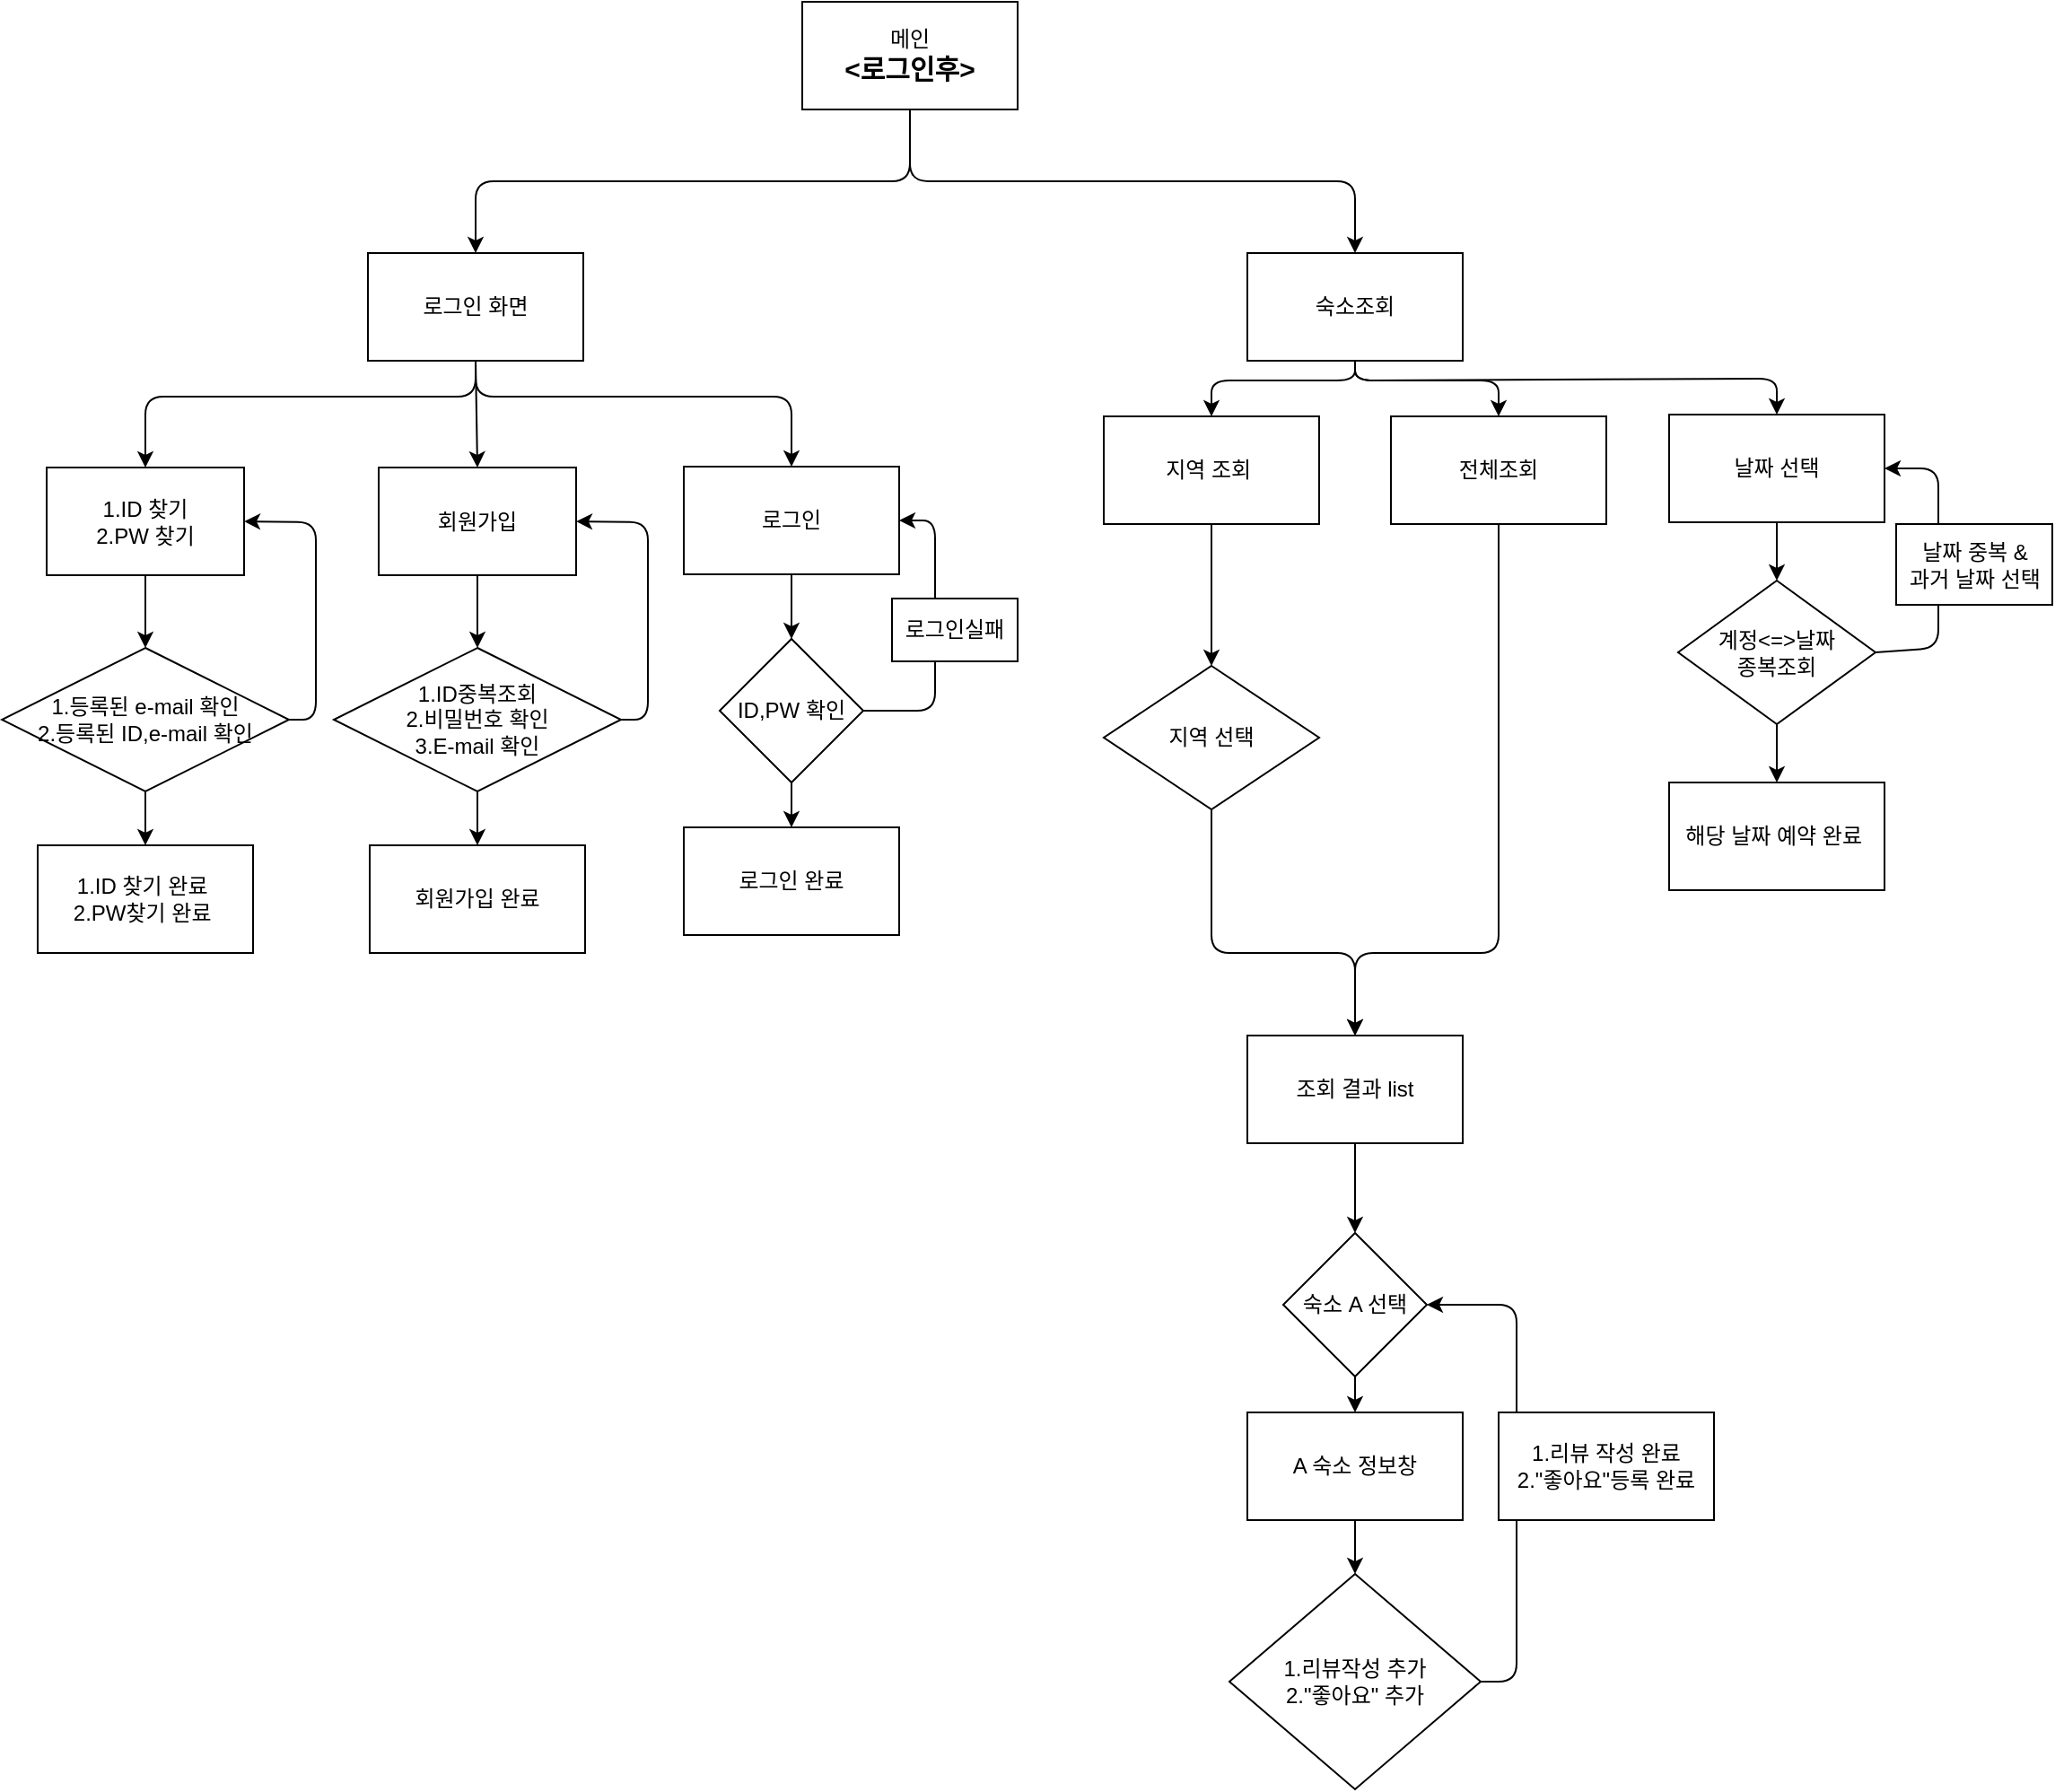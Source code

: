 <mxfile version="10.6.5" type="github"><diagram id="TiEX6sdzkqarYXxV6G8R" name="íì´ì§-1"><mxGraphModel dx="3615" dy="2761" grid="1" gridSize="10" guides="1" tooltips="1" connect="1" arrows="1" fold="1" page="1" pageScale="1" pageWidth="827" pageHeight="1169" math="0" shadow="0"><root><mxCell id="0"/><mxCell id="1" parent="0"/><mxCell id="2lV5fqTnc-w4CJdcRioH-1" value="메인&lt;br&gt;&lt;b&gt;&lt;font style=&quot;font-size: 15px&quot;&gt;&amp;lt;로그인후&amp;gt;&lt;/font&gt;&lt;/b&gt;&lt;br&gt;" style="rounded=0;whiteSpace=wrap;html=1;" parent="1" vertex="1"><mxGeometry x="147" y="-260" width="120" height="60" as="geometry"/></mxCell><mxCell id="2lV5fqTnc-w4CJdcRioH-3" value="로그인" style="rounded=0;whiteSpace=wrap;html=1;" parent="1" vertex="1"><mxGeometry x="81" y="-1" width="120" height="60" as="geometry"/></mxCell><mxCell id="2lV5fqTnc-w4CJdcRioH-4" value="숙소조회" style="rounded=0;whiteSpace=wrap;html=1;" parent="1" vertex="1"><mxGeometry x="395" y="-120" width="120" height="60" as="geometry"/></mxCell><mxCell id="2lV5fqTnc-w4CJdcRioH-13" value="전체조회" style="rounded=0;whiteSpace=wrap;html=1;" parent="1" vertex="1"><mxGeometry x="475" y="-29" width="120" height="60" as="geometry"/></mxCell><mxCell id="2lV5fqTnc-w4CJdcRioH-14" value="지역 조회&amp;nbsp;" style="rounded=0;whiteSpace=wrap;html=1;" parent="1" vertex="1"><mxGeometry x="315" y="-29" width="120" height="60" as="geometry"/></mxCell><mxCell id="2lV5fqTnc-w4CJdcRioH-15" value="지역 선택&lt;br&gt;" style="rhombus;whiteSpace=wrap;html=1;" parent="1" vertex="1"><mxGeometry x="315" y="110" width="120" height="80" as="geometry"/></mxCell><mxCell id="2lV5fqTnc-w4CJdcRioH-16" value="조회 결과 list" style="rounded=0;whiteSpace=wrap;html=1;" parent="1" vertex="1"><mxGeometry x="395" y="316" width="120" height="60" as="geometry"/></mxCell><mxCell id="2lV5fqTnc-w4CJdcRioH-17" value="" style="endArrow=classic;html=1;exitX=0.5;exitY=1;exitDx=0;exitDy=0;entryX=0.5;entryY=0;entryDx=0;entryDy=0;" parent="1" source="2lV5fqTnc-w4CJdcRioH-14" target="2lV5fqTnc-w4CJdcRioH-15" edge="1"><mxGeometry width="50" height="50" relative="1" as="geometry"><mxPoint x="105" y="341" as="sourcePoint"/><mxPoint x="155" y="291" as="targetPoint"/></mxGeometry></mxCell><mxCell id="2lV5fqTnc-w4CJdcRioH-19" value="" style="endArrow=classic;html=1;exitX=0.5;exitY=1;exitDx=0;exitDy=0;entryX=0.5;entryY=0;entryDx=0;entryDy=0;" parent="1" source="2lV5fqTnc-w4CJdcRioH-13" target="2lV5fqTnc-w4CJdcRioH-16" edge="1"><mxGeometry width="50" height="50" relative="1" as="geometry"><mxPoint x="105" y="341" as="sourcePoint"/><mxPoint x="455" y="211" as="targetPoint"/><Array as="points"><mxPoint x="535" y="161"/><mxPoint x="535" y="270"/><mxPoint x="455" y="270"/></Array></mxGeometry></mxCell><mxCell id="2lV5fqTnc-w4CJdcRioH-20" value="" style="endArrow=classic;html=1;exitX=0.5;exitY=1;exitDx=0;exitDy=0;entryX=0.5;entryY=0;entryDx=0;entryDy=0;" parent="1" source="2lV5fqTnc-w4CJdcRioH-4" target="2lV5fqTnc-w4CJdcRioH-14" edge="1"><mxGeometry width="50" height="50" relative="1" as="geometry"><mxPoint x="410" y="71" as="sourcePoint"/><mxPoint x="460" y="21" as="targetPoint"/><Array as="points"><mxPoint x="455" y="-49"/><mxPoint x="375" y="-49"/></Array></mxGeometry></mxCell><mxCell id="2lV5fqTnc-w4CJdcRioH-22" value="" style="endArrow=classic;html=1;exitX=0.5;exitY=1;exitDx=0;exitDy=0;entryX=0.5;entryY=0;entryDx=0;entryDy=0;" parent="1" source="2lV5fqTnc-w4CJdcRioH-4" target="2lV5fqTnc-w4CJdcRioH-13" edge="1"><mxGeometry width="50" height="50" relative="1" as="geometry"><mxPoint x="450" y="81" as="sourcePoint"/><mxPoint x="500" y="31" as="targetPoint"/><Array as="points"><mxPoint x="455" y="-49"/><mxPoint x="535" y="-49"/></Array></mxGeometry></mxCell><mxCell id="2lV5fqTnc-w4CJdcRioH-23" value="숙소 A 선택" style="rhombus;whiteSpace=wrap;html=1;" parent="1" vertex="1"><mxGeometry x="415" y="426" width="80" height="80" as="geometry"/></mxCell><mxCell id="2lV5fqTnc-w4CJdcRioH-24" value="A 숙소 정보창" style="rounded=0;whiteSpace=wrap;html=1;" parent="1" vertex="1"><mxGeometry x="395" y="526" width="120" height="60" as="geometry"/></mxCell><mxCell id="2lV5fqTnc-w4CJdcRioH-25" value="" style="endArrow=classic;html=1;exitX=0.5;exitY=1;exitDx=0;exitDy=0;" parent="1" source="2lV5fqTnc-w4CJdcRioH-16" target="2lV5fqTnc-w4CJdcRioH-23" edge="1"><mxGeometry width="50" height="50" relative="1" as="geometry"><mxPoint x="105" y="676" as="sourcePoint"/><mxPoint x="155" y="626" as="targetPoint"/></mxGeometry></mxCell><mxCell id="2lV5fqTnc-w4CJdcRioH-26" value="" style="endArrow=classic;html=1;exitX=0.5;exitY=1;exitDx=0;exitDy=0;entryX=0.5;entryY=0;entryDx=0;entryDy=0;" parent="1" source="2lV5fqTnc-w4CJdcRioH-23" target="2lV5fqTnc-w4CJdcRioH-24" edge="1"><mxGeometry width="50" height="50" relative="1" as="geometry"><mxPoint x="335" y="466" as="sourcePoint"/><mxPoint x="385" y="416" as="targetPoint"/></mxGeometry></mxCell><mxCell id="2lV5fqTnc-w4CJdcRioH-27" value="1.리뷰작성 추가&lt;br&gt;2.&quot;좋아요&quot; 추가&lt;br&gt;" style="rhombus;whiteSpace=wrap;html=1;" parent="1" vertex="1"><mxGeometry x="385" y="616" width="140" height="120" as="geometry"/></mxCell><mxCell id="2lV5fqTnc-w4CJdcRioH-28" value="" style="endArrow=classic;html=1;exitX=0.5;exitY=1;exitDx=0;exitDy=0;entryX=0.5;entryY=0;entryDx=0;entryDy=0;" parent="1" source="2lV5fqTnc-w4CJdcRioH-24" target="2lV5fqTnc-w4CJdcRioH-27" edge="1"><mxGeometry width="50" height="50" relative="1" as="geometry"><mxPoint x="245" y="686" as="sourcePoint"/><mxPoint x="295" y="636" as="targetPoint"/></mxGeometry></mxCell><mxCell id="2lV5fqTnc-w4CJdcRioH-29" value="" style="endArrow=classic;html=1;exitX=1;exitY=0.5;exitDx=0;exitDy=0;entryX=1;entryY=0.5;entryDx=0;entryDy=0;" parent="1" source="2lV5fqTnc-w4CJdcRioH-27" target="2lV5fqTnc-w4CJdcRioH-23" edge="1"><mxGeometry width="50" height="50" relative="1" as="geometry"><mxPoint x="585" y="716" as="sourcePoint"/><mxPoint x="635" y="666" as="targetPoint"/><Array as="points"><mxPoint x="545" y="676"/><mxPoint x="545" y="466"/></Array></mxGeometry></mxCell><mxCell id="2lV5fqTnc-w4CJdcRioH-34" value="로그인 완료" style="rounded=0;whiteSpace=wrap;html=1;" parent="1" vertex="1"><mxGeometry x="81" y="200" width="120" height="60" as="geometry"/></mxCell><mxCell id="2lV5fqTnc-w4CJdcRioH-35" value="ID,PW 확인" style="rhombus;whiteSpace=wrap;html=1;" parent="1" vertex="1"><mxGeometry x="101" y="95" width="80" height="80" as="geometry"/></mxCell><mxCell id="2lV5fqTnc-w4CJdcRioH-36" value="1.리뷰 작성 완료&lt;br&gt;2.&quot;좋아요&quot;등록 완료&lt;br&gt;" style="rounded=0;whiteSpace=wrap;html=1;" parent="1" vertex="1"><mxGeometry x="535" y="526" width="120" height="60" as="geometry"/></mxCell><mxCell id="2lV5fqTnc-w4CJdcRioH-38" value="" style="endArrow=classic;html=1;exitX=0.5;exitY=1;exitDx=0;exitDy=0;entryX=0.5;entryY=0;entryDx=0;entryDy=0;" parent="1" source="2lV5fqTnc-w4CJdcRioH-3" target="2lV5fqTnc-w4CJdcRioH-35" edge="1"><mxGeometry width="50" height="50" relative="1" as="geometry"><mxPoint x="21" y="120" as="sourcePoint"/><mxPoint x="71" y="70" as="targetPoint"/></mxGeometry></mxCell><mxCell id="2lV5fqTnc-w4CJdcRioH-39" value="" style="endArrow=classic;html=1;exitX=1;exitY=0.5;exitDx=0;exitDy=0;entryX=1;entryY=0.5;entryDx=0;entryDy=0;" parent="1" source="2lV5fqTnc-w4CJdcRioH-35" target="2lV5fqTnc-w4CJdcRioH-3" edge="1"><mxGeometry width="50" height="50" relative="1" as="geometry"><mxPoint x="221" y="150" as="sourcePoint"/><mxPoint x="271" y="100" as="targetPoint"/><Array as="points"><mxPoint x="221" y="135"/><mxPoint x="221" y="29"/></Array></mxGeometry></mxCell><mxCell id="2lV5fqTnc-w4CJdcRioH-40" value="" style="endArrow=classic;html=1;exitX=0.5;exitY=1;exitDx=0;exitDy=0;entryX=0.5;entryY=0;entryDx=0;entryDy=0;" parent="1" source="2lV5fqTnc-w4CJdcRioH-35" target="2lV5fqTnc-w4CJdcRioH-34" edge="1"><mxGeometry width="50" height="50" relative="1" as="geometry"><mxPoint x="131" y="380" as="sourcePoint"/><mxPoint x="181" y="330" as="targetPoint"/></mxGeometry></mxCell><mxCell id="2lV5fqTnc-w4CJdcRioH-41" value="로그인실패" style="rounded=0;whiteSpace=wrap;html=1;" parent="1" vertex="1"><mxGeometry x="197" y="72.5" width="70" height="35" as="geometry"/></mxCell><mxCell id="2lV5fqTnc-w4CJdcRioH-43" value="로그인 화면" style="rounded=0;whiteSpace=wrap;html=1;" parent="1" vertex="1"><mxGeometry x="-95" y="-120" width="120" height="60" as="geometry"/></mxCell><mxCell id="2lV5fqTnc-w4CJdcRioH-45" value="회원가입" style="rounded=0;whiteSpace=wrap;html=1;" parent="1" vertex="1"><mxGeometry x="-89" y="-0.5" width="110" height="60" as="geometry"/></mxCell><mxCell id="2lV5fqTnc-w4CJdcRioH-56" value="&lt;span&gt;1.ID중복조회&lt;/span&gt;&lt;br&gt;&lt;span&gt;2.비밀번호 확인&lt;/span&gt;&lt;br&gt;&lt;span&gt;3.E-mail 확인&lt;/span&gt;" style="rhombus;whiteSpace=wrap;html=1;" parent="1" vertex="1"><mxGeometry x="-114" y="100" width="160" height="80" as="geometry"/></mxCell><mxCell id="2lV5fqTnc-w4CJdcRioH-59" value="" style="endArrow=classic;html=1;exitX=0.5;exitY=1;exitDx=0;exitDy=0;entryX=0.5;entryY=0;entryDx=0;entryDy=0;" parent="1" source="2lV5fqTnc-w4CJdcRioH-45" target="2lV5fqTnc-w4CJdcRioH-56" edge="1"><mxGeometry width="50" height="50" relative="1" as="geometry"><mxPoint x="-259" y="160" as="sourcePoint"/><mxPoint x="-209" y="110" as="targetPoint"/></mxGeometry></mxCell><mxCell id="2lV5fqTnc-w4CJdcRioH-60" value="" style="endArrow=classic;html=1;exitX=1;exitY=0.5;exitDx=0;exitDy=0;entryX=1;entryY=0.5;entryDx=0;entryDy=0;" parent="1" source="2lV5fqTnc-w4CJdcRioH-56" target="2lV5fqTnc-w4CJdcRioH-45" edge="1"><mxGeometry width="50" height="50" relative="1" as="geometry"><mxPoint x="-289" y="140" as="sourcePoint"/><mxPoint x="-239" y="90" as="targetPoint"/><Array as="points"><mxPoint x="61" y="140"/><mxPoint x="61" y="30"/></Array></mxGeometry></mxCell><mxCell id="2lV5fqTnc-w4CJdcRioH-61" value="회원가입 완료" style="rounded=0;whiteSpace=wrap;html=1;" parent="1" vertex="1"><mxGeometry x="-94" y="210" width="120" height="60" as="geometry"/></mxCell><mxCell id="2lV5fqTnc-w4CJdcRioH-63" value="" style="endArrow=classic;html=1;exitX=0.5;exitY=1;exitDx=0;exitDy=0;" parent="1" source="2lV5fqTnc-w4CJdcRioH-56" edge="1"><mxGeometry width="50" height="50" relative="1" as="geometry"><mxPoint x="-139" y="220" as="sourcePoint"/><mxPoint x="-34" y="210" as="targetPoint"/></mxGeometry></mxCell><mxCell id="2lV5fqTnc-w4CJdcRioH-64" value="1.ID 찾기&lt;br&gt;2.PW 찾기" style="rounded=0;whiteSpace=wrap;html=1;" parent="1" vertex="1"><mxGeometry x="-274" y="-0.5" width="110" height="60" as="geometry"/></mxCell><mxCell id="2lV5fqTnc-w4CJdcRioH-65" value="1.등록된 e-mail 확인&lt;br&gt;2.등록된 ID,e-mail 확인&lt;br&gt;" style="rhombus;whiteSpace=wrap;html=1;" parent="1" vertex="1"><mxGeometry x="-299" y="100" width="160" height="80" as="geometry"/></mxCell><mxCell id="2lV5fqTnc-w4CJdcRioH-66" value="" style="endArrow=classic;html=1;exitX=0.5;exitY=1;exitDx=0;exitDy=0;entryX=0.5;entryY=0;entryDx=0;entryDy=0;" parent="1" source="2lV5fqTnc-w4CJdcRioH-64" target="2lV5fqTnc-w4CJdcRioH-65" edge="1"><mxGeometry width="50" height="50" relative="1" as="geometry"><mxPoint x="-444" y="160" as="sourcePoint"/><mxPoint x="-394" y="110" as="targetPoint"/></mxGeometry></mxCell><mxCell id="2lV5fqTnc-w4CJdcRioH-67" value="" style="endArrow=classic;html=1;exitX=1;exitY=0.5;exitDx=0;exitDy=0;entryX=1;entryY=0.5;entryDx=0;entryDy=0;" parent="1" source="2lV5fqTnc-w4CJdcRioH-65" target="2lV5fqTnc-w4CJdcRioH-64" edge="1"><mxGeometry width="50" height="50" relative="1" as="geometry"><mxPoint x="-474" y="140" as="sourcePoint"/><mxPoint x="-424" y="90" as="targetPoint"/><Array as="points"><mxPoint x="-124" y="140"/><mxPoint x="-124" y="30"/></Array></mxGeometry></mxCell><mxCell id="2lV5fqTnc-w4CJdcRioH-68" value="1.ID 찾기 완료&amp;nbsp;&lt;br&gt;2.PW찾기 완료&amp;nbsp;&lt;br&gt;" style="rounded=0;whiteSpace=wrap;html=1;" parent="1" vertex="1"><mxGeometry x="-279" y="210" width="120" height="60" as="geometry"/></mxCell><mxCell id="2lV5fqTnc-w4CJdcRioH-69" value="" style="endArrow=classic;html=1;exitX=0.5;exitY=1;exitDx=0;exitDy=0;" parent="1" source="2lV5fqTnc-w4CJdcRioH-65" edge="1"><mxGeometry width="50" height="50" relative="1" as="geometry"><mxPoint x="-324" y="220" as="sourcePoint"/><mxPoint x="-219" y="210" as="targetPoint"/></mxGeometry></mxCell><mxCell id="2lV5fqTnc-w4CJdcRioH-72" value="" style="endArrow=classic;html=1;exitX=0.5;exitY=1;exitDx=0;exitDy=0;entryX=0.5;entryY=0;entryDx=0;entryDy=0;" parent="1" source="2lV5fqTnc-w4CJdcRioH-43" target="2lV5fqTnc-w4CJdcRioH-64" edge="1"><mxGeometry width="50" height="50" relative="1" as="geometry"><mxPoint x="-300" y="-40" as="sourcePoint"/><mxPoint x="-250" y="-90" as="targetPoint"/><Array as="points"><mxPoint x="-35" y="-40"/><mxPoint x="-219" y="-40"/></Array></mxGeometry></mxCell><mxCell id="2lV5fqTnc-w4CJdcRioH-73" value="" style="endArrow=classic;html=1;exitX=0.5;exitY=1;exitDx=0;exitDy=0;entryX=0.5;entryY=0;entryDx=0;entryDy=0;" parent="1" source="2lV5fqTnc-w4CJdcRioH-43" target="2lV5fqTnc-w4CJdcRioH-3" edge="1"><mxGeometry width="50" height="50" relative="1" as="geometry"><mxPoint x="130" y="-40" as="sourcePoint"/><mxPoint x="180" y="-90" as="targetPoint"/><Array as="points"><mxPoint x="-35" y="-40"/><mxPoint x="141" y="-40"/></Array></mxGeometry></mxCell><mxCell id="2lV5fqTnc-w4CJdcRioH-74" value="" style="endArrow=classic;html=1;exitX=0.5;exitY=1;exitDx=0;exitDy=0;entryX=0.5;entryY=0;entryDx=0;entryDy=0;" parent="1" source="2lV5fqTnc-w4CJdcRioH-43" target="2lV5fqTnc-w4CJdcRioH-45" edge="1"><mxGeometry width="50" height="50" relative="1" as="geometry"><mxPoint x="-270" y="-60" as="sourcePoint"/><mxPoint x="-220" y="-110" as="targetPoint"/></mxGeometry></mxCell><mxCell id="2lV5fqTnc-w4CJdcRioH-77" value="" style="endArrow=classic;html=1;exitX=0.5;exitY=1;exitDx=0;exitDy=0;entryX=0.5;entryY=0;entryDx=0;entryDy=0;" parent="1" source="2lV5fqTnc-w4CJdcRioH-1" target="2lV5fqTnc-w4CJdcRioH-43" edge="1"><mxGeometry width="50" height="50" relative="1" as="geometry"><mxPoint x="20" y="-150" as="sourcePoint"/><mxPoint x="70" y="-200" as="targetPoint"/><Array as="points"><mxPoint x="207" y="-160"/><mxPoint x="-35" y="-160"/></Array></mxGeometry></mxCell><mxCell id="2lV5fqTnc-w4CJdcRioH-78" value="" style="endArrow=classic;html=1;exitX=0.5;exitY=1;exitDx=0;exitDy=0;entryX=0.5;entryY=0;entryDx=0;entryDy=0;" parent="1" source="2lV5fqTnc-w4CJdcRioH-1" target="2lV5fqTnc-w4CJdcRioH-4" edge="1"><mxGeometry width="50" height="50" relative="1" as="geometry"><mxPoint x="420" y="-180" as="sourcePoint"/><mxPoint x="470" y="-230" as="targetPoint"/><Array as="points"><mxPoint x="207" y="-160"/><mxPoint x="455" y="-160"/></Array></mxGeometry></mxCell><mxCell id="1mYr7gUScIXhx7uLVAIK-21" value="날짜 선택" style="rounded=0;whiteSpace=wrap;html=1;" vertex="1" parent="1"><mxGeometry x="630" y="-30" width="120" height="60" as="geometry"/></mxCell><mxCell id="1mYr7gUScIXhx7uLVAIK-22" value="" style="endArrow=classic;html=1;exitX=0.5;exitY=1;exitDx=0;exitDy=0;entryX=0.5;entryY=0;entryDx=0;entryDy=0;" edge="1" parent="1" target="1mYr7gUScIXhx7uLVAIK-21"><mxGeometry width="50" height="50" relative="1" as="geometry"><mxPoint x="455" y="-60" as="sourcePoint"/><mxPoint x="600" y="-29" as="targetPoint"/><Array as="points"><mxPoint x="455" y="-49"/><mxPoint x="690" y="-50"/></Array></mxGeometry></mxCell><mxCell id="1mYr7gUScIXhx7uLVAIK-23" value="계정&amp;lt;=&amp;gt;날짜&lt;br&gt;종복조회&lt;br&gt;" style="rhombus;whiteSpace=wrap;html=1;" vertex="1" parent="1"><mxGeometry x="635" y="62.5" width="110" height="80" as="geometry"/></mxCell><mxCell id="1mYr7gUScIXhx7uLVAIK-24" value="" style="endArrow=classic;html=1;exitX=0.5;exitY=1;exitDx=0;exitDy=0;entryX=0.5;entryY=0;entryDx=0;entryDy=0;" edge="1" parent="1" source="1mYr7gUScIXhx7uLVAIK-21" target="1mYr7gUScIXhx7uLVAIK-23"><mxGeometry width="50" height="50" relative="1" as="geometry"><mxPoint x="720" y="-80" as="sourcePoint"/><mxPoint x="770" y="-130" as="targetPoint"/></mxGeometry></mxCell><mxCell id="1mYr7gUScIXhx7uLVAIK-25" value="해당 날짜 예약 완료&amp;nbsp;" style="rounded=0;whiteSpace=wrap;html=1;" vertex="1" parent="1"><mxGeometry x="630" y="175" width="120" height="60" as="geometry"/></mxCell><mxCell id="1mYr7gUScIXhx7uLVAIK-26" value="" style="endArrow=classic;html=1;exitX=0.5;exitY=1;exitDx=0;exitDy=0;" edge="1" parent="1" source="1mYr7gUScIXhx7uLVAIK-23" target="1mYr7gUScIXhx7uLVAIK-25"><mxGeometry width="50" height="50" relative="1" as="geometry"><mxPoint x="930" y="120" as="sourcePoint"/><mxPoint x="980" y="70" as="targetPoint"/></mxGeometry></mxCell><mxCell id="1mYr7gUScIXhx7uLVAIK-27" value="" style="endArrow=classic;html=1;entryX=1;entryY=0.5;entryDx=0;entryDy=0;exitX=1;exitY=0.5;exitDx=0;exitDy=0;" edge="1" parent="1" source="1mYr7gUScIXhx7uLVAIK-23" target="1mYr7gUScIXhx7uLVAIK-21"><mxGeometry width="50" height="50" relative="1" as="geometry"><mxPoint x="750" y="105" as="sourcePoint"/><mxPoint x="900" y="70" as="targetPoint"/><Array as="points"><mxPoint x="780" y="100"/><mxPoint x="780"/></Array></mxGeometry></mxCell><mxCell id="1mYr7gUScIXhx7uLVAIK-28" value="날짜 중복 &amp;amp;&lt;br&gt;과거 날짜 선택&lt;br&gt;" style="rounded=0;whiteSpace=wrap;html=1;" vertex="1" parent="1"><mxGeometry x="756.5" y="31" width="87" height="45" as="geometry"/></mxCell><mxCell id="1mYr7gUScIXhx7uLVAIK-31" value="" style="endArrow=classic;html=1;exitX=0.5;exitY=1;exitDx=0;exitDy=0;entryX=0.5;entryY=0;entryDx=0;entryDy=0;" edge="1" parent="1" source="2lV5fqTnc-w4CJdcRioH-15" target="2lV5fqTnc-w4CJdcRioH-16"><mxGeometry width="50" height="50" relative="1" as="geometry"><mxPoint x="320" y="280" as="sourcePoint"/><mxPoint x="370" y="230" as="targetPoint"/><Array as="points"><mxPoint x="375" y="270"/><mxPoint x="455" y="270"/></Array></mxGeometry></mxCell></root></mxGraphModel></diagram></mxfile>
